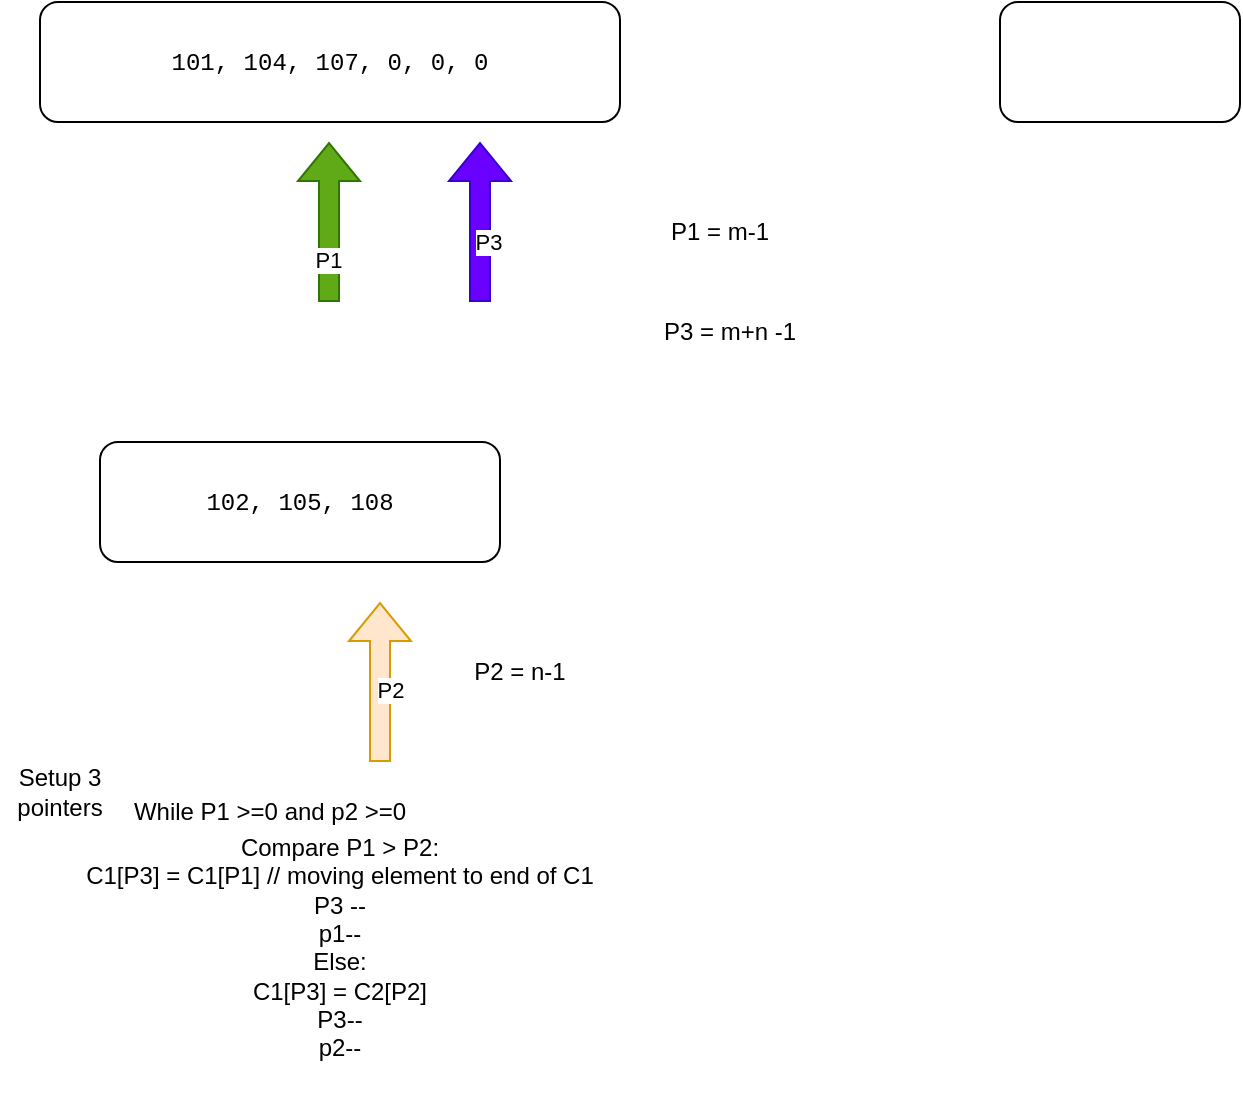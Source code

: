 <mxfile version="26.2.13">
  <diagram name="Page-1" id="11bRwvAhtDdEzabHL_2L">
    <mxGraphModel dx="586" dy="581" grid="1" gridSize="10" guides="1" tooltips="1" connect="1" arrows="1" fold="1" page="1" pageScale="1" pageWidth="850" pageHeight="1100" math="0" shadow="0">
      <root>
        <mxCell id="0" />
        <mxCell id="1" parent="0" />
        <mxCell id="CKQaJIWj0f5WM2kmY0Qt-1" value="&lt;font face=&quot;Courier New&quot;&gt;101, 104, 107, 0, 0, 0&lt;/font&gt;" style="rounded=1;whiteSpace=wrap;html=1;" vertex="1" parent="1">
          <mxGeometry x="80" y="70" width="290" height="60" as="geometry" />
        </mxCell>
        <mxCell id="CKQaJIWj0f5WM2kmY0Qt-2" value="&lt;font face=&quot;Courier New&quot;&gt;102, 105, 108&lt;/font&gt;" style="rounded=1;whiteSpace=wrap;html=1;" vertex="1" parent="1">
          <mxGeometry x="110" y="290" width="200" height="60" as="geometry" />
        </mxCell>
        <mxCell id="CKQaJIWj0f5WM2kmY0Qt-3" value="" style="rounded=1;whiteSpace=wrap;html=1;" vertex="1" parent="1">
          <mxGeometry x="560" y="70" width="120" height="60" as="geometry" />
        </mxCell>
        <mxCell id="CKQaJIWj0f5WM2kmY0Qt-4" value="" style="shape=flexArrow;endArrow=classic;html=1;rounded=0;fillColor=#60a917;strokeColor=#2D7600;" edge="1" parent="1">
          <mxGeometry width="50" height="50" relative="1" as="geometry">
            <mxPoint x="224.5" y="220" as="sourcePoint" />
            <mxPoint x="224.5" y="140" as="targetPoint" />
          </mxGeometry>
        </mxCell>
        <mxCell id="CKQaJIWj0f5WM2kmY0Qt-7" value="P1" style="edgeLabel;html=1;align=center;verticalAlign=middle;resizable=0;points=[];" vertex="1" connectable="0" parent="CKQaJIWj0f5WM2kmY0Qt-4">
          <mxGeometry x="-0.475" y="2" relative="1" as="geometry">
            <mxPoint x="1" as="offset" />
          </mxGeometry>
        </mxCell>
        <mxCell id="CKQaJIWj0f5WM2kmY0Qt-5" value="" style="shape=flexArrow;endArrow=classic;html=1;rounded=0;fillColor=#ffe6cc;strokeColor=#d79b00;" edge="1" parent="1">
          <mxGeometry width="50" height="50" relative="1" as="geometry">
            <mxPoint x="250" y="450" as="sourcePoint" />
            <mxPoint x="250" y="370" as="targetPoint" />
          </mxGeometry>
        </mxCell>
        <mxCell id="CKQaJIWj0f5WM2kmY0Qt-9" value="P2" style="edgeLabel;html=1;align=center;verticalAlign=middle;resizable=0;points=[];" vertex="1" connectable="0" parent="CKQaJIWj0f5WM2kmY0Qt-5">
          <mxGeometry x="-0.1" y="-5" relative="1" as="geometry">
            <mxPoint as="offset" />
          </mxGeometry>
        </mxCell>
        <mxCell id="CKQaJIWj0f5WM2kmY0Qt-6" value="" style="shape=flexArrow;endArrow=classic;html=1;rounded=0;fillColor=#6a00ff;strokeColor=#3700CC;" edge="1" parent="1">
          <mxGeometry width="50" height="50" relative="1" as="geometry">
            <mxPoint x="300" y="220" as="sourcePoint" />
            <mxPoint x="300" y="140" as="targetPoint" />
          </mxGeometry>
        </mxCell>
        <mxCell id="CKQaJIWj0f5WM2kmY0Qt-8" value="P3" style="edgeLabel;html=1;align=center;verticalAlign=middle;resizable=0;points=[];" vertex="1" connectable="0" parent="CKQaJIWj0f5WM2kmY0Qt-6">
          <mxGeometry x="-0.25" y="-5" relative="1" as="geometry">
            <mxPoint x="-1" as="offset" />
          </mxGeometry>
        </mxCell>
        <mxCell id="CKQaJIWj0f5WM2kmY0Qt-14" value="P1 = m-1" style="text;html=1;align=center;verticalAlign=middle;whiteSpace=wrap;rounded=0;" vertex="1" parent="1">
          <mxGeometry x="390" y="170" width="60" height="30" as="geometry" />
        </mxCell>
        <mxCell id="CKQaJIWj0f5WM2kmY0Qt-15" value="P2 = n-1" style="text;html=1;align=center;verticalAlign=middle;whiteSpace=wrap;rounded=0;" vertex="1" parent="1">
          <mxGeometry x="290" y="390" width="60" height="30" as="geometry" />
        </mxCell>
        <mxCell id="CKQaJIWj0f5WM2kmY0Qt-16" value="P3 = m+n -1" style="text;html=1;align=center;verticalAlign=middle;whiteSpace=wrap;rounded=0;" vertex="1" parent="1">
          <mxGeometry x="390" y="220" width="70" height="30" as="geometry" />
        </mxCell>
        <mxCell id="CKQaJIWj0f5WM2kmY0Qt-17" value="Setup 3 pointers" style="text;html=1;align=center;verticalAlign=middle;whiteSpace=wrap;rounded=0;" vertex="1" parent="1">
          <mxGeometry x="60" y="450" width="60" height="30" as="geometry" />
        </mxCell>
        <mxCell id="CKQaJIWj0f5WM2kmY0Qt-18" value="&lt;div&gt;Compare P1 &amp;gt; P2:&lt;/div&gt;&lt;div&gt;C1[P3] = C1[P1] // moving element to end of C1 &lt;br&gt;&lt;/div&gt;&lt;div&gt;P3 --&lt;/div&gt;&lt;div&gt;p1--&lt;/div&gt;&lt;div&gt;Else:&lt;/div&gt;&lt;div&gt;C1[P3] = C2[P2]&lt;/div&gt;&lt;div&gt;P3--&lt;/div&gt;&lt;div&gt;p2--&lt;/div&gt;&lt;div&gt;&lt;br&gt;&lt;/div&gt;" style="text;html=1;align=center;verticalAlign=middle;whiteSpace=wrap;rounded=0;" vertex="1" parent="1">
          <mxGeometry x="90" y="535" width="280" height="30" as="geometry" />
        </mxCell>
        <mxCell id="CKQaJIWj0f5WM2kmY0Qt-19" value="While P1 &amp;gt;=0 and p2 &amp;gt;=0" style="text;html=1;align=center;verticalAlign=middle;whiteSpace=wrap;rounded=0;" vertex="1" parent="1">
          <mxGeometry x="110" y="460" width="170" height="30" as="geometry" />
        </mxCell>
      </root>
    </mxGraphModel>
  </diagram>
</mxfile>
